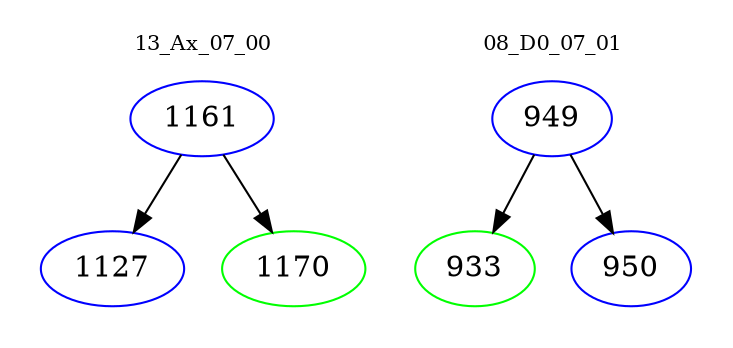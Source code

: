 digraph{
subgraph cluster_0 {
color = white
label = "13_Ax_07_00";
fontsize=10;
T0_1161 [label="1161", color="blue"]
T0_1161 -> T0_1127 [color="black"]
T0_1127 [label="1127", color="blue"]
T0_1161 -> T0_1170 [color="black"]
T0_1170 [label="1170", color="green"]
}
subgraph cluster_1 {
color = white
label = "08_D0_07_01";
fontsize=10;
T1_949 [label="949", color="blue"]
T1_949 -> T1_933 [color="black"]
T1_933 [label="933", color="green"]
T1_949 -> T1_950 [color="black"]
T1_950 [label="950", color="blue"]
}
}
